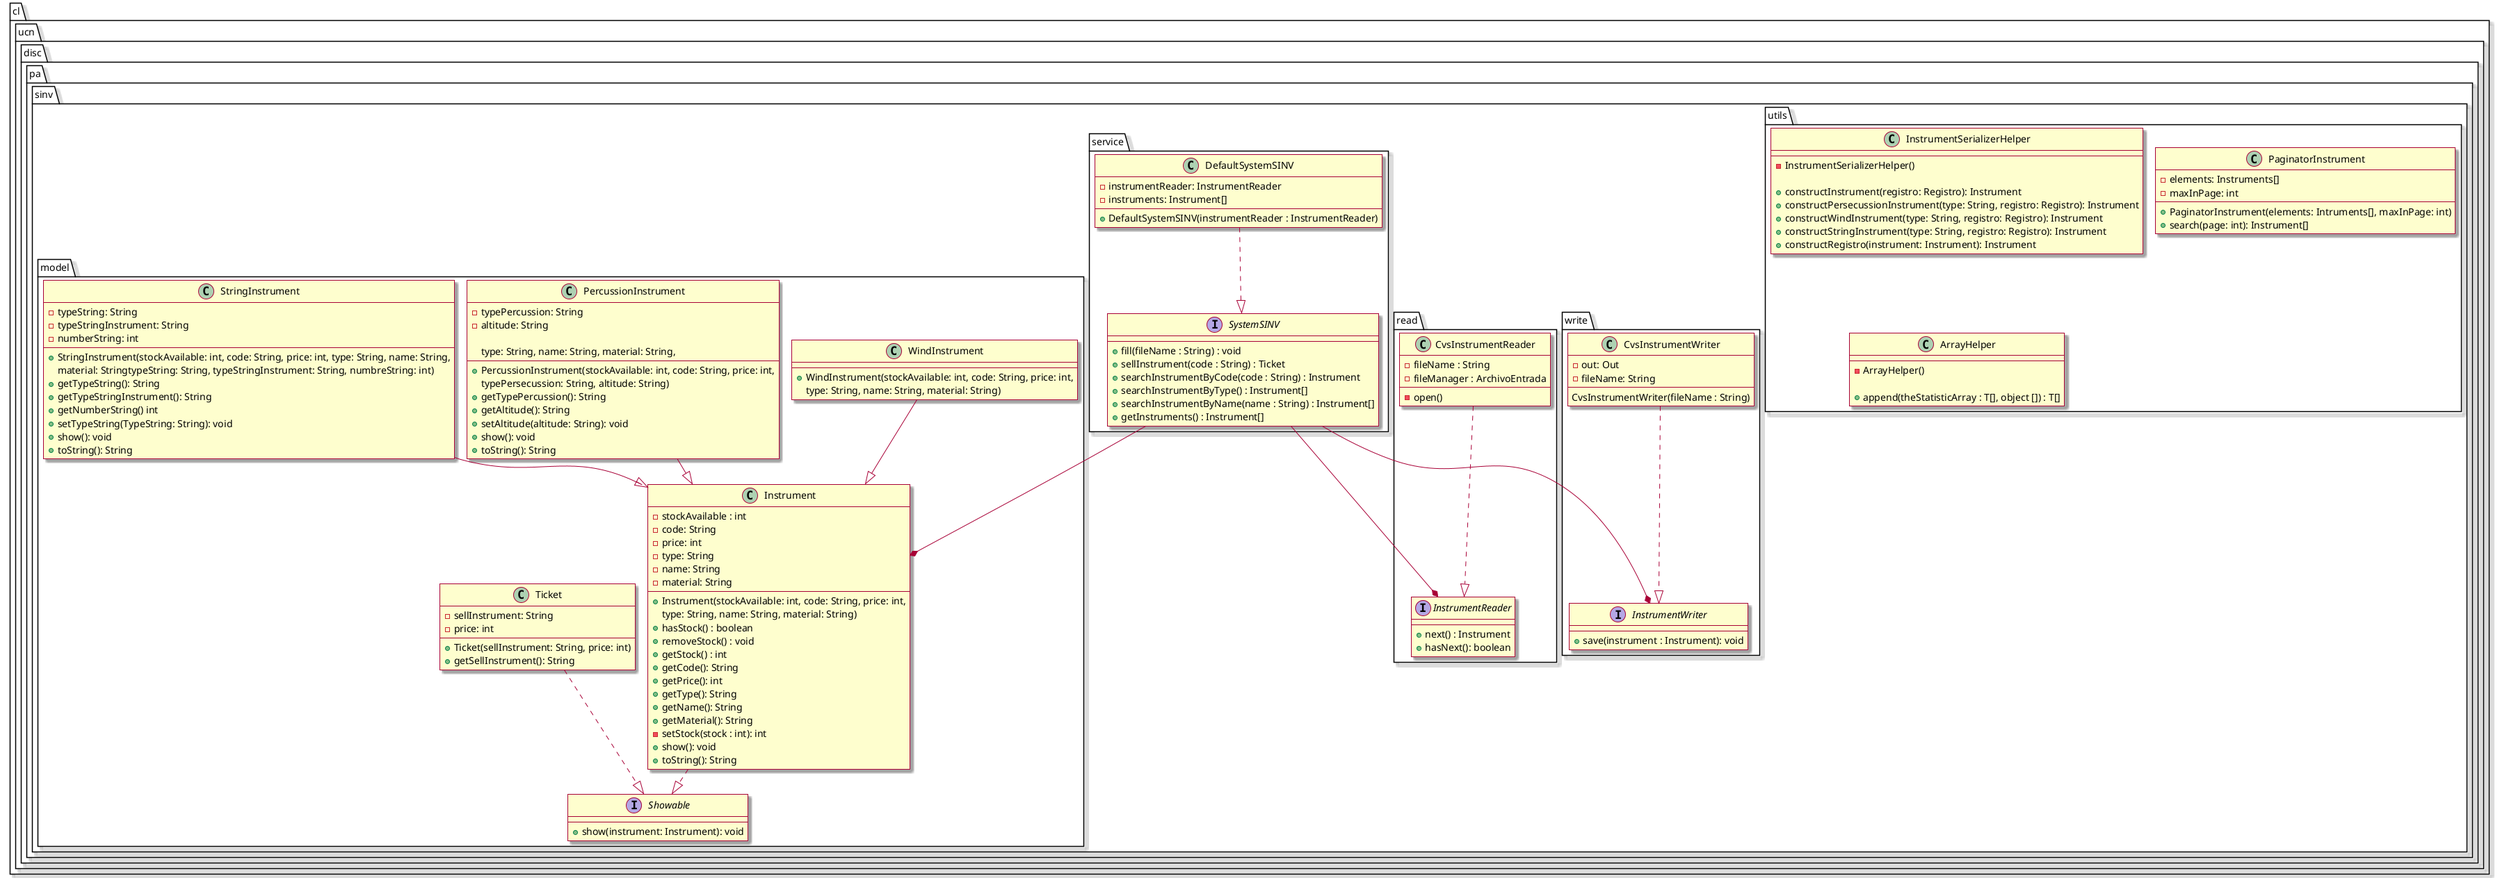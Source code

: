 @startuml
!pragma layout smetana
skin rose

package cl.ucn.disc.pa.sinv {
    package utils {
        class InstrumentSerializerHelper {

            - InstrumentSerializerHelper()

            + constructInstrument(registro: Registro): Instrument
            + constructPersecussionInstrument(type: String, registro: Registro): Instrument
            + constructWindInstrument(type: String, registro: Registro): Instrument
            + constructStringInstrument(type: String, registro: Registro): Instrument
            + constructRegistro(instrument: Instrument): Instrument
        }

        class PaginatorInstrument {
            - elements: Instruments[]
            - maxInPage: int

            + PaginatorInstrument(elements: Intruments[], maxInPage: int)
            + search(page: int): Instrument[]
        }

        class ArrayHelper {

            - ArrayHelper()

            + append(theStatisticArray : T[], object []) : T[]

        }

    }

    package read {
        interface InstrumentReader {
            + next() : Instrument
            + hasNext(): boolean
        }

        class CvsInstrumentReader {
            - fileName : String
            - fileManager : ArchivoEntrada

            - open()
        }
    }

    package write {

        interface InstrumentWriter {
            + save(instrument : Instrument): void
        }

        class CvsInstrumentWriter {
            - out: Out
            - fileName: String

            CvsInstrumentWriter(fileName : String)
        }


    }

    package service {
        interface SystemSINV {
            + fill(fileName : String) : void
            + sellInstrument(code : String) : Ticket
            + searchInstrumentByCode(code : String) : Instrument
            + searchInstrumentByType() : Instrument[]
            + searchInstrumentByName(name : String) : Instrument[]
            + getInstruments() : Instrument[]
        }

        class DefaultSystemSINV {
            - instrumentReader: InstrumentReader
            - instruments: Instrument[]

            + DefaultSystemSINV(instrumentReader : InstrumentReader)

        }

    }

    package model {
        class Instrument {
            - stockAvailable : int
            - code: String
            - price: int
            - type: String
            - name: String
            - material: String

            + Instrument(stockAvailable: int, code: String, price: int,
             type: String, name: String, material: String)
            + hasStock() : boolean
            + removeStock() : void
            + getStock() : int
            + getCode(): String
            + getPrice(): int
            + getType(): String
            + getName(): String
            + getMaterial(): String
            - setStock(stock : int): int
            + show(): void
            + toString(): String

        }

        class StringInstrument {
            - typeString: String
            - typeStringInstrument: String
            - numberString: int

            + StringInstrument(stockAvailable: int, code: String, price: int, type: String, name: String,
            material: StringtypeString: String, typeStringInstrument: String, numbreString: int)
            + getTypeString(): String
            + getTypeStringInstrument(): String
            + getNumberString() int
            + setTypeString(TypeString: String): void
            + show(): void
            + toString(): String
        }

        class WindInstrument {

            + WindInstrument(stockAvailable: int, code: String, price: int,
                                          type: String, name: String, material: String)


        }

        class PercussionInstrument {
            - typePercussion: String
            - altitude: String

            + PercussionInstrument(stockAvailable: int, code: String, price: int,
                                   type: String, name: String, material: String,
                                   typePersecussion: String, altitude: String)
            + getTypePercussion(): String
            + getAltitude(): String
            + setAltitude(altitude: String): void
            + show(): void
            + toString(): String
        }

        interface Showable {
            + show(instrument: Instrument): void
        }

        class Ticket {
            - sellInstrument: String
            - price: int

            + Ticket(sellInstrument: String, price: int)
            + getSellInstrument(): String

        }

    }

}

Instrument ..|> Showable
Ticket ..|> Showable
WindInstrument --|> Instrument
StringInstrument --|> Instrument
PercussionInstrument --|> Instrument

DefaultSystemSINV ..|> SystemSINV

CvsInstrumentWriter ..|> InstrumentWriter

CvsInstrumentReader ..|> InstrumentReader

SystemSINV --* Instrument
SystemSINV --* InstrumentWriter
SystemSINV --* InstrumentReader

@enduml